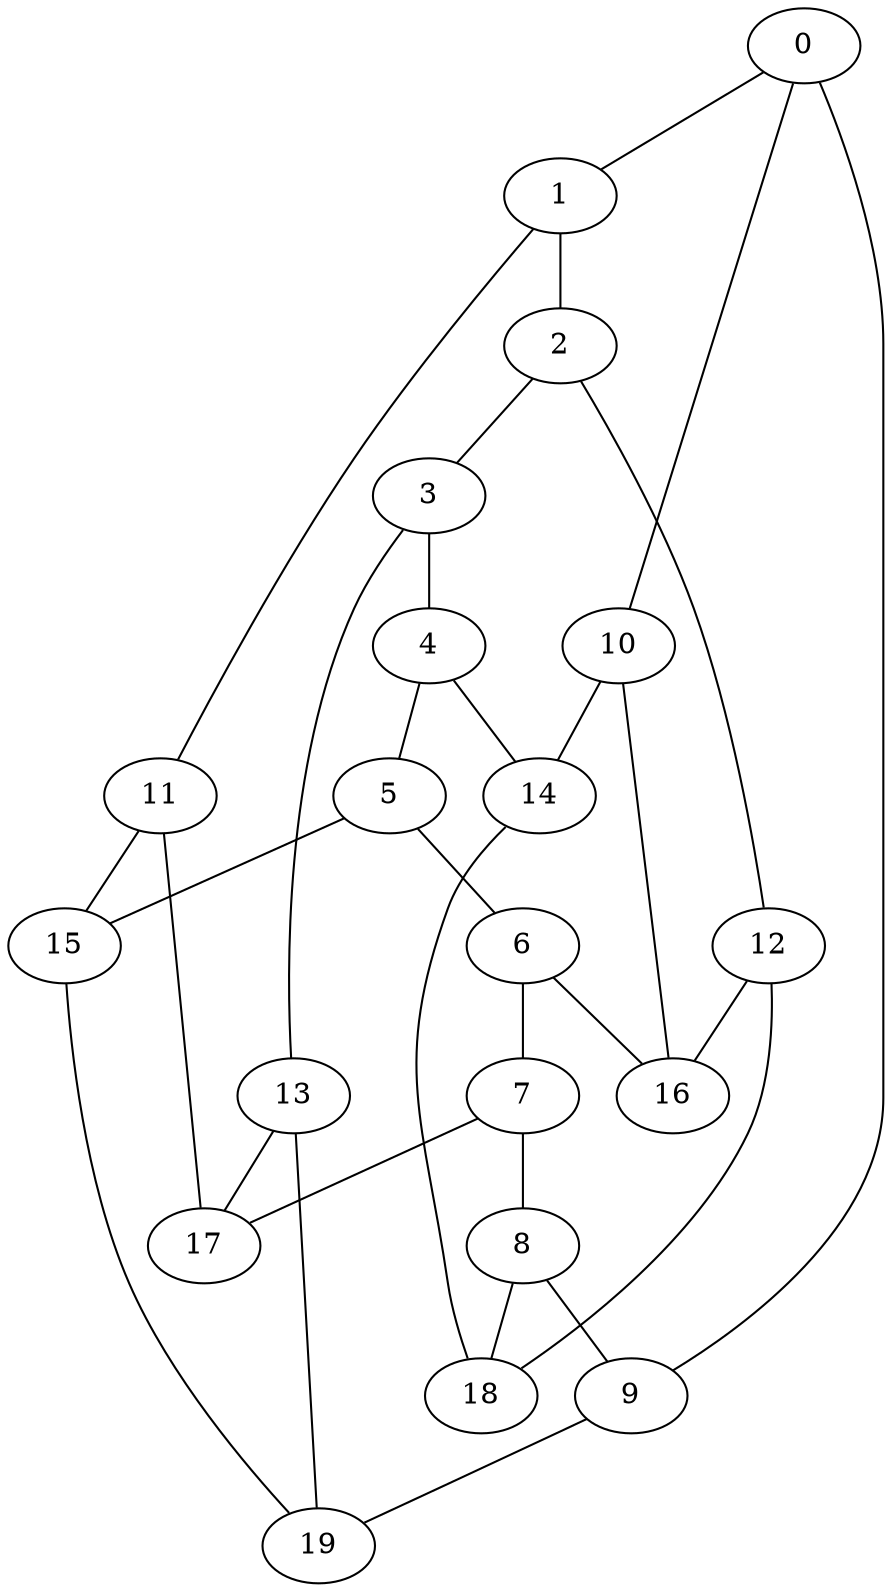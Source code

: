 graph g {0;1;2;3;4;5;6;7;8;9;10;11;12;13;14;15;16;17;18;19;0 -- 1;0 -- 9;0 -- 10;1 -- 2;1 -- 11;2 -- 3;2 -- 12;3 -- 4;3 -- 13;4 -- 5;4 -- 14;5 -- 6;5 -- 15;6 -- 7;6 -- 16;7 -- 8;7 -- 17;8 -- 9;8 -- 18;9 -- 19;10 -- 14;10 -- 16;11 -- 15;11 -- 17;12 -- 16;12 -- 18;13 -- 17;13 -- 19;14 -- 18;15 -- 19;}